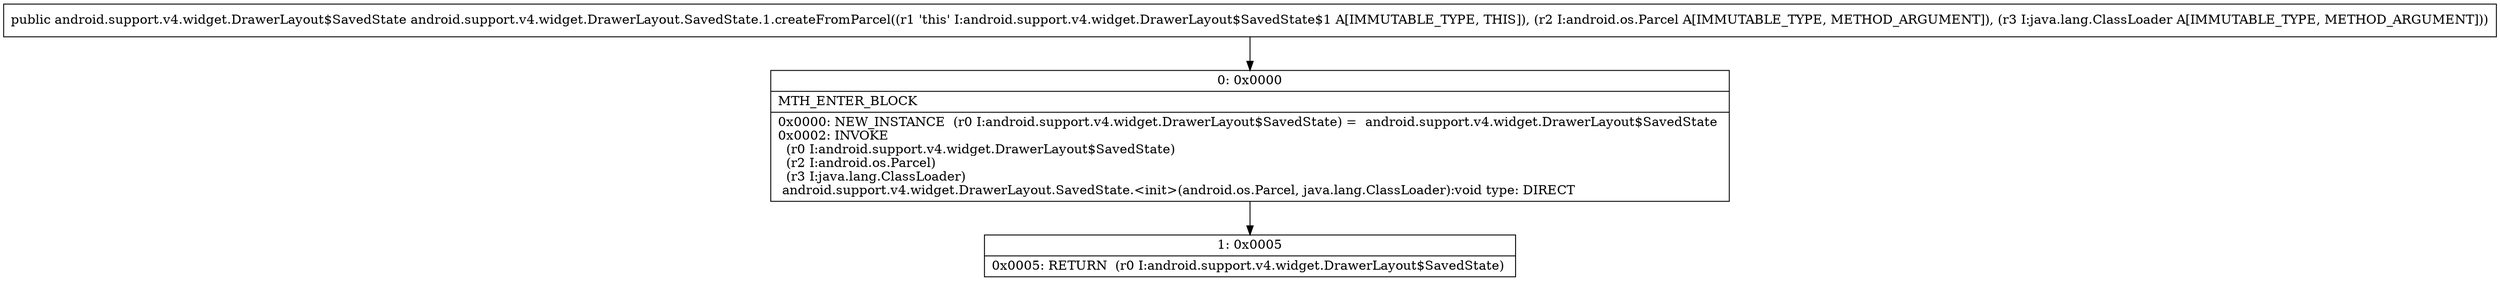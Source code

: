 digraph "CFG forandroid.support.v4.widget.DrawerLayout.SavedState.1.createFromParcel(Landroid\/os\/Parcel;Ljava\/lang\/ClassLoader;)Landroid\/support\/v4\/widget\/DrawerLayout$SavedState;" {
Node_0 [shape=record,label="{0\:\ 0x0000|MTH_ENTER_BLOCK\l|0x0000: NEW_INSTANCE  (r0 I:android.support.v4.widget.DrawerLayout$SavedState) =  android.support.v4.widget.DrawerLayout$SavedState \l0x0002: INVOKE  \l  (r0 I:android.support.v4.widget.DrawerLayout$SavedState)\l  (r2 I:android.os.Parcel)\l  (r3 I:java.lang.ClassLoader)\l android.support.v4.widget.DrawerLayout.SavedState.\<init\>(android.os.Parcel, java.lang.ClassLoader):void type: DIRECT \l}"];
Node_1 [shape=record,label="{1\:\ 0x0005|0x0005: RETURN  (r0 I:android.support.v4.widget.DrawerLayout$SavedState) \l}"];
MethodNode[shape=record,label="{public android.support.v4.widget.DrawerLayout$SavedState android.support.v4.widget.DrawerLayout.SavedState.1.createFromParcel((r1 'this' I:android.support.v4.widget.DrawerLayout$SavedState$1 A[IMMUTABLE_TYPE, THIS]), (r2 I:android.os.Parcel A[IMMUTABLE_TYPE, METHOD_ARGUMENT]), (r3 I:java.lang.ClassLoader A[IMMUTABLE_TYPE, METHOD_ARGUMENT])) }"];
MethodNode -> Node_0;
Node_0 -> Node_1;
}

